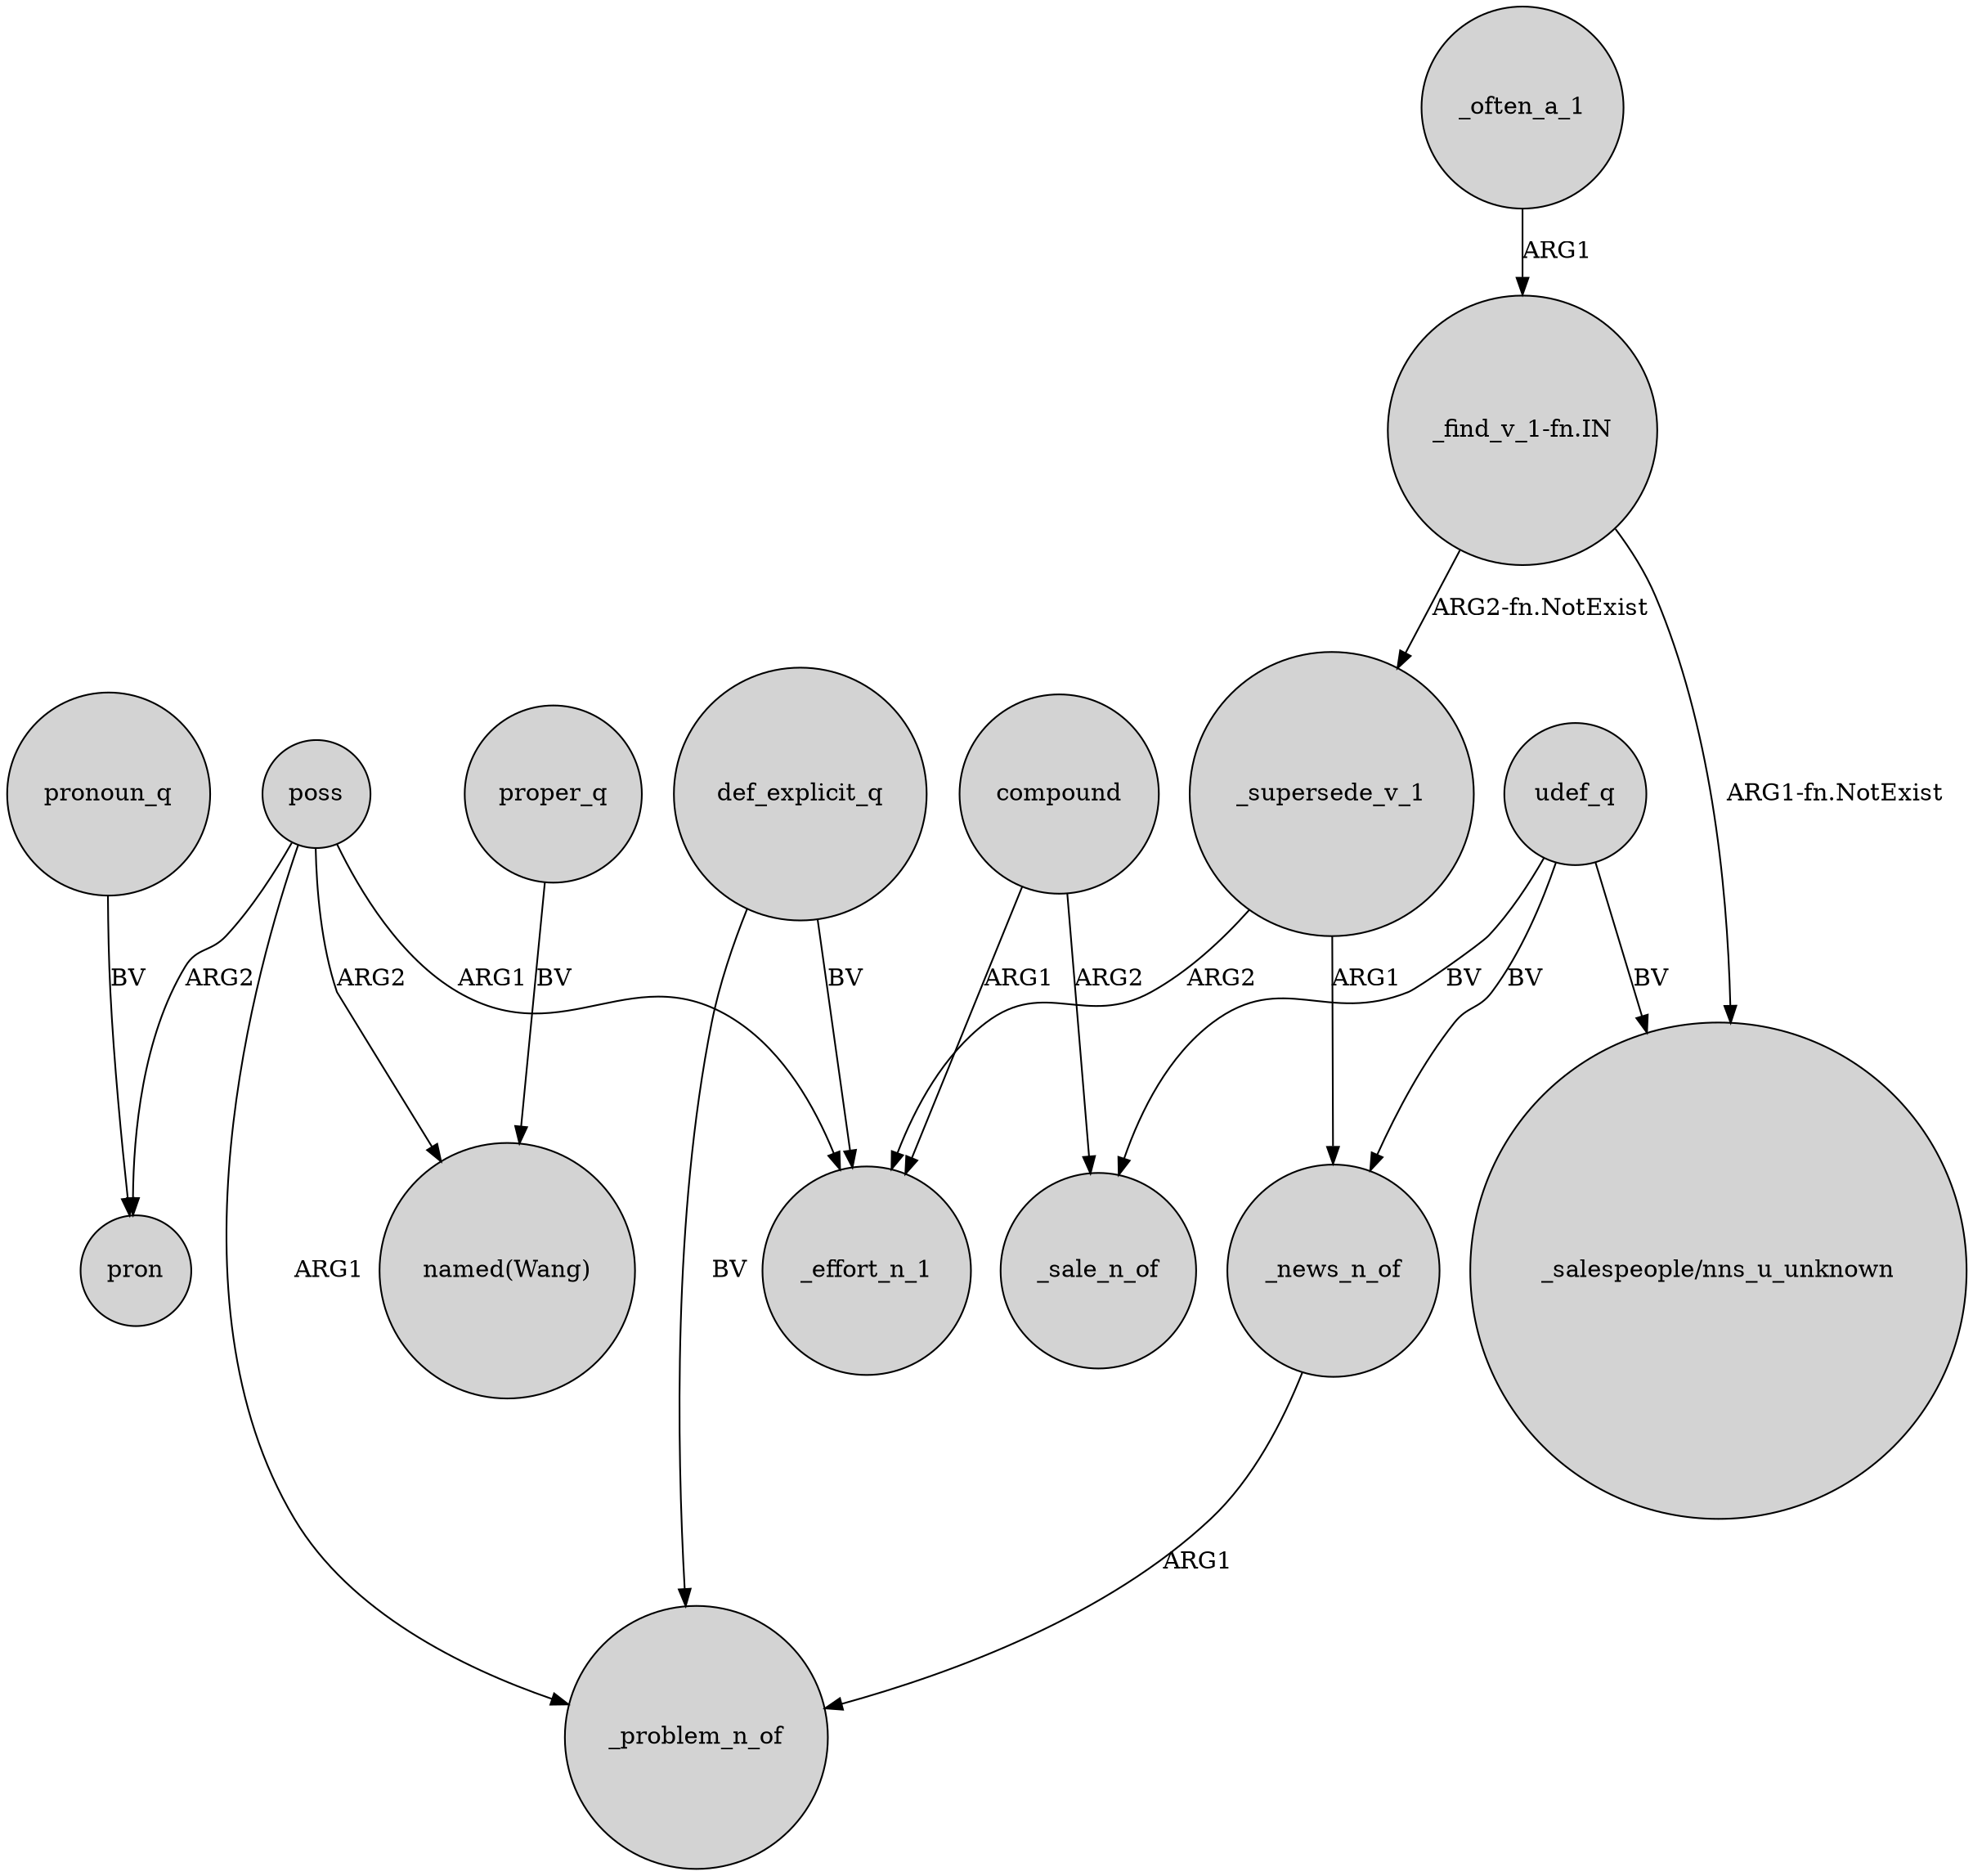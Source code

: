 digraph {
	node [shape=circle style=filled]
	_news_n_of -> _problem_n_of [label=ARG1]
	poss -> pron [label=ARG2]
	"_find_v_1-fn.IN" -> _supersede_v_1 [label="ARG2-fn.NotExist"]
	udef_q -> "_salespeople/nns_u_unknown" [label=BV]
	poss -> _problem_n_of [label=ARG1]
	poss -> "named(Wang)" [label=ARG2]
	proper_q -> "named(Wang)" [label=BV]
	pronoun_q -> pron [label=BV]
	def_explicit_q -> _problem_n_of [label=BV]
	_supersede_v_1 -> _news_n_of [label=ARG1]
	compound -> _effort_n_1 [label=ARG1]
	compound -> _sale_n_of [label=ARG2]
	def_explicit_q -> _effort_n_1 [label=BV]
	udef_q -> _sale_n_of [label=BV]
	poss -> _effort_n_1 [label=ARG1]
	udef_q -> _news_n_of [label=BV]
	"_find_v_1-fn.IN" -> "_salespeople/nns_u_unknown" [label="ARG1-fn.NotExist"]
	_often_a_1 -> "_find_v_1-fn.IN" [label=ARG1]
	_supersede_v_1 -> _effort_n_1 [label=ARG2]
}
